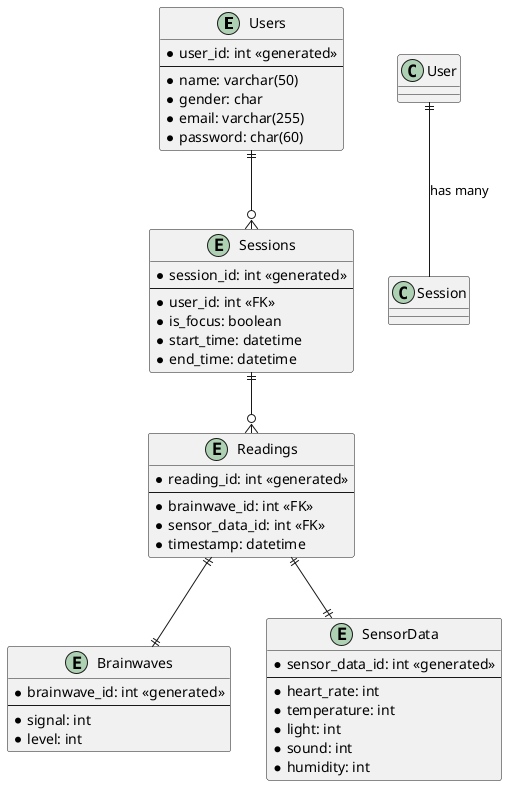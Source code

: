 @startuml
entity Users {
  * user_id: int <<generated>>
  --
  * name: varchar(50)
  * gender: char
  * email: varchar(255)
  * password: char(60)
}

entity Sessions {
  * session_id: int <<generated>>
  --
  * user_id: int <<FK>>
  * is_focus: boolean
  * start_time: datetime
  * end_time: datetime
}

entity Brainwaves {
  * brainwave_id: int <<generated>>
  --
  * signal: int
  * level: int
}

entity SensorData {
  * sensor_data_id: int <<generated>>
  --
  * heart_rate: int
  * temperature: int
  * light: int
  * sound: int
  * humidity: int
}

entity Readings {
  * reading_id: int <<generated>>
  --
  * brainwave_id: int <<FK>>
  * sensor_data_id: int <<FK>>
  * timestamp: datetime
}

Users ||--o{ Sessions
Sessions ||--o{ Readings
Readings ||--|| Brainwaves
Readings ||--|| SensorData

User ||--Session: has many
@enduml
